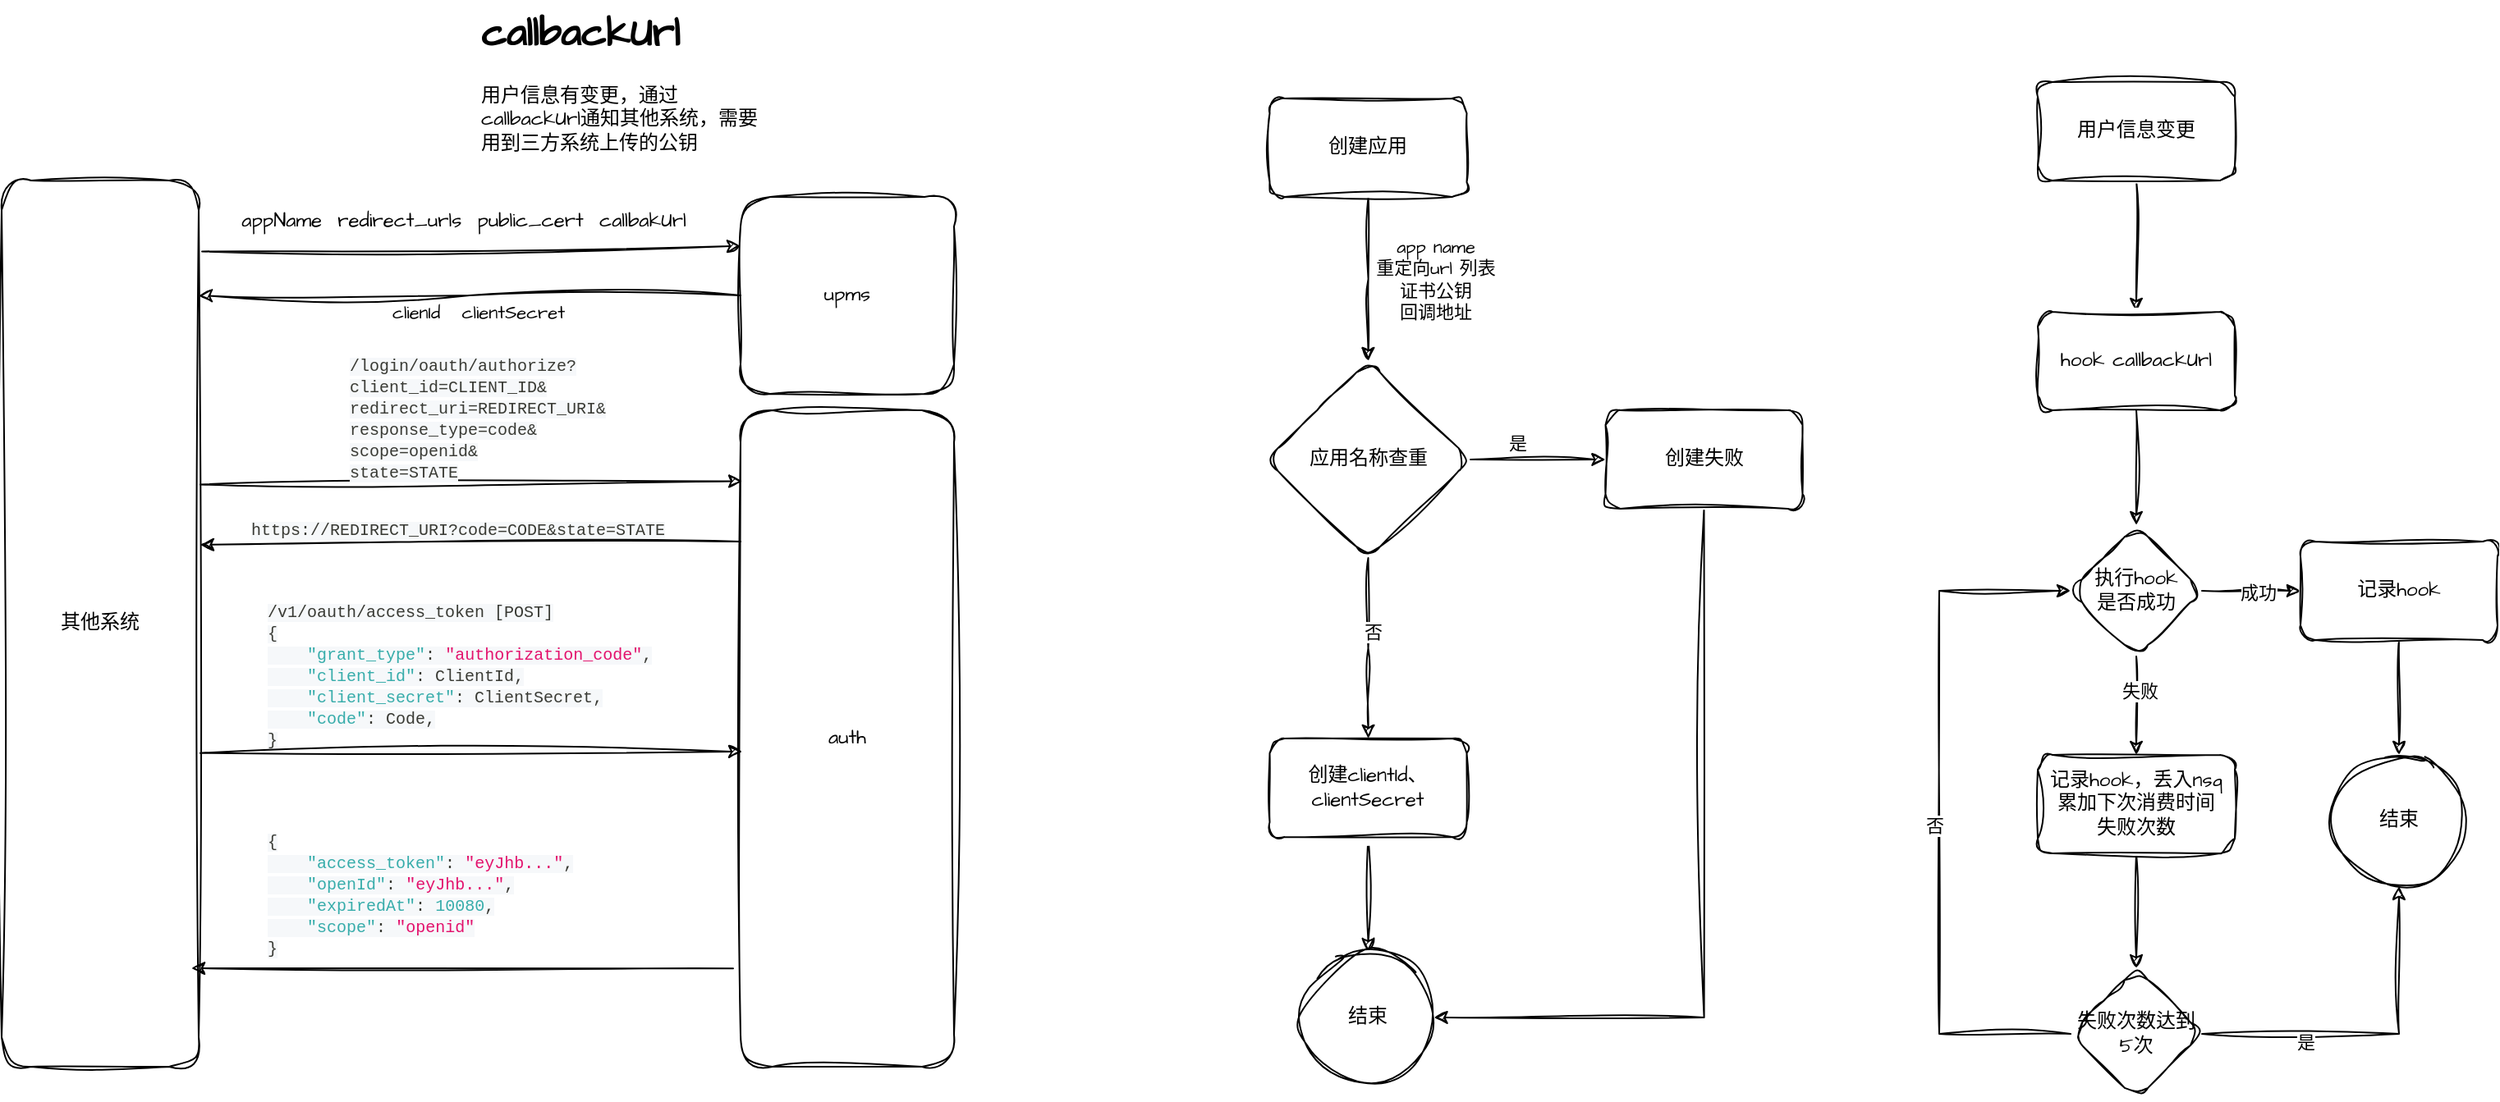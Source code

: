<mxfile version="27.0.5">
  <diagram id="C5RBs43oDa-KdzZeNtuy" name="Page-1">
    <mxGraphModel dx="2066" dy="2228" grid="1" gridSize="10" guides="1" tooltips="1" connect="1" arrows="1" fold="1" page="1" pageScale="1" pageWidth="827" pageHeight="1169" math="0" shadow="0">
      <root>
        <mxCell id="WIyWlLk6GJQsqaUBKTNV-0" />
        <mxCell id="WIyWlLk6GJQsqaUBKTNV-1" parent="WIyWlLk6GJQsqaUBKTNV-0" />
        <mxCell id="WIyWlLk6GJQsqaUBKTNV-3" value="其他系统" style="rounded=1;whiteSpace=wrap;html=1;fontSize=12;glass=0;strokeWidth=1;shadow=0;sketch=1;hachureGap=4;jiggle=2;curveFitting=1;strokeColor=default;align=center;verticalAlign=middle;fontFamily=Architects Daughter;fontSource=https%3A%2F%2Ffonts.googleapis.com%2Fcss%3Ffamily%3DArchitects%2BDaughter;fontColor=default;fillColor=default;" parent="WIyWlLk6GJQsqaUBKTNV-1" vertex="1">
          <mxGeometry x="70" y="80" width="120" height="540" as="geometry" />
        </mxCell>
        <mxCell id="s6RSNT70l_G22uAQsh2E-0" value="auth" style="rounded=1;whiteSpace=wrap;html=1;sketch=1;hachureGap=4;jiggle=2;curveFitting=1;fontFamily=Architects Daughter;fontSource=https%3A%2F%2Ffonts.googleapis.com%2Fcss%3Ffamily%3DArchitects%2BDaughter;" vertex="1" parent="WIyWlLk6GJQsqaUBKTNV-1">
          <mxGeometry x="520" y="220" width="130" height="400" as="geometry" />
        </mxCell>
        <mxCell id="s6RSNT70l_G22uAQsh2E-4" value="" style="edgeStyle=orthogonalEdgeStyle;rounded=0;sketch=1;hachureGap=4;jiggle=2;curveFitting=1;orthogonalLoop=1;jettySize=auto;html=1;fontFamily=Architects Daughter;fontSource=https%3A%2F%2Ffonts.googleapis.com%2Fcss%3Ffamily%3DArchitects%2BDaughter;" edge="1" parent="WIyWlLk6GJQsqaUBKTNV-1" source="s6RSNT70l_G22uAQsh2E-2" target="s6RSNT70l_G22uAQsh2E-3">
          <mxGeometry relative="1" as="geometry" />
        </mxCell>
        <mxCell id="s6RSNT70l_G22uAQsh2E-5" value="app name&lt;br&gt;重定向url 列表&lt;br&gt;证书公钥&lt;br&gt;回调地址" style="edgeLabel;html=1;align=center;verticalAlign=middle;resizable=0;points=[];sketch=1;hachureGap=4;jiggle=2;curveFitting=1;fontFamily=Architects Daughter;fontSource=https%3A%2F%2Ffonts.googleapis.com%2Fcss%3Ffamily%3DArchitects%2BDaughter;" vertex="1" connectable="0" parent="s6RSNT70l_G22uAQsh2E-4">
          <mxGeometry x="-0.32" y="1" relative="1" as="geometry">
            <mxPoint x="39" y="16" as="offset" />
          </mxGeometry>
        </mxCell>
        <mxCell id="s6RSNT70l_G22uAQsh2E-2" value="创建应用" style="rounded=1;whiteSpace=wrap;html=1;sketch=1;hachureGap=4;jiggle=2;curveFitting=1;fontFamily=Architects Daughter;fontSource=https%3A%2F%2Ffonts.googleapis.com%2Fcss%3Ffamily%3DArchitects%2BDaughter;" vertex="1" parent="WIyWlLk6GJQsqaUBKTNV-1">
          <mxGeometry x="842.25" y="30" width="120" height="60" as="geometry" />
        </mxCell>
        <mxCell id="s6RSNT70l_G22uAQsh2E-7" value="" style="edgeStyle=orthogonalEdgeStyle;rounded=0;sketch=1;hachureGap=4;jiggle=2;curveFitting=1;orthogonalLoop=1;jettySize=auto;html=1;fontFamily=Architects Daughter;fontSource=https%3A%2F%2Ffonts.googleapis.com%2Fcss%3Ffamily%3DArchitects%2BDaughter;" edge="1" parent="WIyWlLk6GJQsqaUBKTNV-1" source="s6RSNT70l_G22uAQsh2E-3" target="s6RSNT70l_G22uAQsh2E-6">
          <mxGeometry relative="1" as="geometry" />
        </mxCell>
        <mxCell id="s6RSNT70l_G22uAQsh2E-8" value="否" style="edgeLabel;html=1;align=center;verticalAlign=middle;resizable=0;points=[];sketch=1;hachureGap=4;jiggle=2;curveFitting=1;fontFamily=Architects Daughter;fontSource=https%3A%2F%2Ffonts.googleapis.com%2Fcss%3Ffamily%3DArchitects%2BDaughter;" vertex="1" connectable="0" parent="s6RSNT70l_G22uAQsh2E-7">
          <mxGeometry x="-0.181" y="2" relative="1" as="geometry">
            <mxPoint as="offset" />
          </mxGeometry>
        </mxCell>
        <mxCell id="s6RSNT70l_G22uAQsh2E-10" value="" style="edgeStyle=orthogonalEdgeStyle;rounded=0;sketch=1;hachureGap=4;jiggle=2;curveFitting=1;orthogonalLoop=1;jettySize=auto;html=1;fontFamily=Architects Daughter;fontSource=https%3A%2F%2Ffonts.googleapis.com%2Fcss%3Ffamily%3DArchitects%2BDaughter;" edge="1" parent="WIyWlLk6GJQsqaUBKTNV-1" source="s6RSNT70l_G22uAQsh2E-3" target="s6RSNT70l_G22uAQsh2E-9">
          <mxGeometry relative="1" as="geometry" />
        </mxCell>
        <mxCell id="s6RSNT70l_G22uAQsh2E-11" value="是" style="edgeLabel;html=1;align=center;verticalAlign=middle;resizable=0;points=[];sketch=1;hachureGap=4;jiggle=2;curveFitting=1;fontFamily=Architects Daughter;fontSource=https%3A%2F%2Ffonts.googleapis.com%2Fcss%3Ffamily%3DArchitects%2BDaughter;" vertex="1" connectable="0" parent="s6RSNT70l_G22uAQsh2E-10">
          <mxGeometry x="-0.301" y="3" relative="1" as="geometry">
            <mxPoint y="-7" as="offset" />
          </mxGeometry>
        </mxCell>
        <mxCell id="s6RSNT70l_G22uAQsh2E-3" value="应用名称查重" style="rhombus;whiteSpace=wrap;html=1;fontFamily=Architects Daughter;rounded=1;sketch=1;hachureGap=4;jiggle=2;curveFitting=1;fontSource=https%3A%2F%2Ffonts.googleapis.com%2Fcss%3Ffamily%3DArchitects%2BDaughter;" vertex="1" parent="WIyWlLk6GJQsqaUBKTNV-1">
          <mxGeometry x="840" y="190" width="124.5" height="120" as="geometry" />
        </mxCell>
        <mxCell id="s6RSNT70l_G22uAQsh2E-13" value="" style="edgeStyle=orthogonalEdgeStyle;rounded=0;sketch=1;hachureGap=4;jiggle=2;curveFitting=1;orthogonalLoop=1;jettySize=auto;html=1;fontFamily=Architects Daughter;fontSource=https%3A%2F%2Ffonts.googleapis.com%2Fcss%3Ffamily%3DArchitects%2BDaughter;" edge="1" parent="WIyWlLk6GJQsqaUBKTNV-1" source="s6RSNT70l_G22uAQsh2E-6" target="s6RSNT70l_G22uAQsh2E-12">
          <mxGeometry relative="1" as="geometry" />
        </mxCell>
        <mxCell id="s6RSNT70l_G22uAQsh2E-6" value="创建clientId、clientSecret" style="whiteSpace=wrap;html=1;fontFamily=Architects Daughter;rounded=1;sketch=1;hachureGap=4;jiggle=2;curveFitting=1;fontSource=https%3A%2F%2Ffonts.googleapis.com%2Fcss%3Ffamily%3DArchitects%2BDaughter;" vertex="1" parent="WIyWlLk6GJQsqaUBKTNV-1">
          <mxGeometry x="842.25" y="420" width="120" height="60" as="geometry" />
        </mxCell>
        <mxCell id="s6RSNT70l_G22uAQsh2E-14" style="edgeStyle=orthogonalEdgeStyle;rounded=0;sketch=1;hachureGap=4;jiggle=2;curveFitting=1;orthogonalLoop=1;jettySize=auto;html=1;exitX=0.5;exitY=1;exitDx=0;exitDy=0;entryX=1;entryY=0.5;entryDx=0;entryDy=0;fontFamily=Architects Daughter;fontSource=https%3A%2F%2Ffonts.googleapis.com%2Fcss%3Ffamily%3DArchitects%2BDaughter;" edge="1" parent="WIyWlLk6GJQsqaUBKTNV-1" source="s6RSNT70l_G22uAQsh2E-9" target="s6RSNT70l_G22uAQsh2E-12">
          <mxGeometry relative="1" as="geometry" />
        </mxCell>
        <mxCell id="s6RSNT70l_G22uAQsh2E-9" value="创建失败" style="whiteSpace=wrap;html=1;fontFamily=Architects Daughter;rounded=1;sketch=1;hachureGap=4;jiggle=2;curveFitting=1;fontSource=https%3A%2F%2Ffonts.googleapis.com%2Fcss%3Ffamily%3DArchitects%2BDaughter;" vertex="1" parent="WIyWlLk6GJQsqaUBKTNV-1">
          <mxGeometry x="1046.75" y="220" width="120" height="60" as="geometry" />
        </mxCell>
        <mxCell id="s6RSNT70l_G22uAQsh2E-12" value="结束" style="ellipse;whiteSpace=wrap;html=1;fontFamily=Architects Daughter;rounded=1;sketch=1;hachureGap=4;jiggle=2;curveFitting=1;fontSource=https%3A%2F%2Ffonts.googleapis.com%2Fcss%3Ffamily%3DArchitects%2BDaughter;" vertex="1" parent="WIyWlLk6GJQsqaUBKTNV-1">
          <mxGeometry x="862.25" y="550" width="80" height="80" as="geometry" />
        </mxCell>
        <mxCell id="s6RSNT70l_G22uAQsh2E-15" value="upms" style="rounded=1;whiteSpace=wrap;html=1;sketch=1;hachureGap=4;jiggle=2;curveFitting=1;fontFamily=Architects Daughter;fontSource=https%3A%2F%2Ffonts.googleapis.com%2Fcss%3Ffamily%3DArchitects%2BDaughter;" vertex="1" parent="WIyWlLk6GJQsqaUBKTNV-1">
          <mxGeometry x="520" y="90" width="130" height="120" as="geometry" />
        </mxCell>
        <mxCell id="s6RSNT70l_G22uAQsh2E-16" value="" style="endArrow=classic;html=1;rounded=0;sketch=1;hachureGap=4;jiggle=2;curveFitting=1;fontFamily=Architects Daughter;fontSource=https%3A%2F%2Ffonts.googleapis.com%2Fcss%3Ffamily%3DArchitects%2BDaughter;exitX=1.017;exitY=0.08;exitDx=0;exitDy=0;exitPerimeter=0;entryX=0;entryY=0.25;entryDx=0;entryDy=0;" edge="1" parent="WIyWlLk6GJQsqaUBKTNV-1" source="WIyWlLk6GJQsqaUBKTNV-3" target="s6RSNT70l_G22uAQsh2E-15">
          <mxGeometry width="50" height="50" relative="1" as="geometry">
            <mxPoint x="390" y="300" as="sourcePoint" />
            <mxPoint x="440" y="250" as="targetPoint" />
          </mxGeometry>
        </mxCell>
        <mxCell id="s6RSNT70l_G22uAQsh2E-18" value="appName&amp;nbsp; redirect_urls&amp;nbsp; public_cert&amp;nbsp; callbakUrl" style="text;html=1;align=center;verticalAlign=middle;resizable=0;points=[];autosize=1;strokeColor=none;fillColor=none;fontFamily=Architects Daughter;fontSource=https%3A%2F%2Ffonts.googleapis.com%2Fcss%3Ffamily%3DArchitects%2BDaughter;" vertex="1" parent="WIyWlLk6GJQsqaUBKTNV-1">
          <mxGeometry x="205.5" y="90" width="290" height="30" as="geometry" />
        </mxCell>
        <mxCell id="s6RSNT70l_G22uAQsh2E-19" style="edgeStyle=orthogonalEdgeStyle;rounded=0;sketch=1;hachureGap=4;jiggle=2;curveFitting=1;orthogonalLoop=1;jettySize=auto;html=1;exitX=0;exitY=0.5;exitDx=0;exitDy=0;entryX=1;entryY=0.13;entryDx=0;entryDy=0;entryPerimeter=0;fontFamily=Architects Daughter;fontSource=https%3A%2F%2Ffonts.googleapis.com%2Fcss%3Ffamily%3DArchitects%2BDaughter;" edge="1" parent="WIyWlLk6GJQsqaUBKTNV-1" source="s6RSNT70l_G22uAQsh2E-15" target="WIyWlLk6GJQsqaUBKTNV-3">
          <mxGeometry relative="1" as="geometry" />
        </mxCell>
        <mxCell id="s6RSNT70l_G22uAQsh2E-22" value="clienId&amp;nbsp; &amp;nbsp;clientSecret" style="edgeLabel;html=1;align=center;verticalAlign=middle;resizable=0;points=[];sketch=1;hachureGap=4;jiggle=2;curveFitting=1;fontFamily=Architects Daughter;fontSource=https%3A%2F%2Ffonts.googleapis.com%2Fcss%3Ffamily%3DArchitects%2BDaughter;" vertex="1" connectable="0" parent="s6RSNT70l_G22uAQsh2E-19">
          <mxGeometry x="0.418" y="4" relative="1" as="geometry">
            <mxPoint x="74" y="6" as="offset" />
          </mxGeometry>
        </mxCell>
        <mxCell id="s6RSNT70l_G22uAQsh2E-23" value="" style="endArrow=classic;html=1;rounded=0;sketch=1;hachureGap=4;jiggle=2;curveFitting=1;fontFamily=Architects Daughter;fontSource=https%3A%2F%2Ffonts.googleapis.com%2Fcss%3Ffamily%3DArchitects%2BDaughter;exitX=1.008;exitY=0.343;exitDx=0;exitDy=0;exitPerimeter=0;entryX=0.008;entryY=0.108;entryDx=0;entryDy=0;entryPerimeter=0;" edge="1" parent="WIyWlLk6GJQsqaUBKTNV-1" source="WIyWlLk6GJQsqaUBKTNV-3" target="s6RSNT70l_G22uAQsh2E-0">
          <mxGeometry width="50" height="50" relative="1" as="geometry">
            <mxPoint x="390" y="300" as="sourcePoint" />
            <mxPoint x="440" y="250" as="targetPoint" />
          </mxGeometry>
        </mxCell>
        <mxCell id="s6RSNT70l_G22uAQsh2E-26" value="&lt;span class=&quot;token-line&quot; style=&quot;box-sizing: border-box; color: rgb(57, 58, 52); font-family: &amp;quot;Fira Code VF&amp;quot;, SFMono-Regular, Menlo, Monaco, Consolas, &amp;quot;Liberation Mono&amp;quot;, &amp;quot;Courier New&amp;quot;, monospace; font-style: normal; font-variant-ligatures: normal; font-variant-caps: normal; font-weight: 400; letter-spacing: normal; orphans: 2; text-align: start; text-indent: 0px; text-transform: none; widows: 2; word-spacing: 0px; -webkit-text-stroke-width: 0px; white-space: pre; background-color: rgb(246, 248, 250); text-decoration-thickness: initial; text-decoration-style: initial; text-decoration-color: initial;&quot;&gt;&lt;span class=&quot;token plain&quot; style=&quot;box-sizing: border-box;&quot;&gt;/login/oauth/authorize?&lt;/span&gt;&lt;/span&gt;&lt;div&gt;&lt;span class=&quot;token-line&quot; style=&quot;box-sizing: border-box; color: rgb(57, 58, 52); font-family: &amp;quot;Fira Code VF&amp;quot;, SFMono-Regular, Menlo, Monaco, Consolas, &amp;quot;Liberation Mono&amp;quot;, &amp;quot;Courier New&amp;quot;, monospace; font-style: normal; font-variant-ligatures: normal; font-variant-caps: normal; font-weight: 400; letter-spacing: normal; orphans: 2; text-align: start; text-indent: 0px; text-transform: none; widows: 2; word-spacing: 0px; -webkit-text-stroke-width: 0px; white-space: pre; background-color: rgb(246, 248, 250); text-decoration-thickness: initial; text-decoration-style: initial; text-decoration-color: initial;&quot;&gt;&lt;span class=&quot;token plain&quot; style=&quot;box-sizing: border-box;&quot;&gt;client_id=CLIENT_ID&amp;amp;&lt;/span&gt;&lt;/span&gt;&lt;div&gt;&lt;span class=&quot;token-line&quot; style=&quot;box-sizing: border-box; color: rgb(57, 58, 52); font-family: &amp;quot;Fira Code VF&amp;quot;, SFMono-Regular, Menlo, Monaco, Consolas, &amp;quot;Liberation Mono&amp;quot;, &amp;quot;Courier New&amp;quot;, monospace; font-style: normal; font-variant-ligatures: normal; font-variant-caps: normal; font-weight: 400; letter-spacing: normal; orphans: 2; text-align: start; text-indent: 0px; text-transform: none; widows: 2; word-spacing: 0px; -webkit-text-stroke-width: 0px; white-space: pre; background-color: rgb(246, 248, 250); text-decoration-thickness: initial; text-decoration-style: initial; text-decoration-color: initial;&quot;&gt;&lt;span class=&quot;token plain&quot; style=&quot;box-sizing: border-box;&quot;&gt;redirect_uri=REDIRECT_URI&amp;amp;&lt;/span&gt;&lt;/span&gt;&lt;/div&gt;&lt;div&gt;&lt;span class=&quot;token-line&quot; style=&quot;box-sizing: border-box; color: rgb(57, 58, 52); font-family: &amp;quot;Fira Code VF&amp;quot;, SFMono-Regular, Menlo, Monaco, Consolas, &amp;quot;Liberation Mono&amp;quot;, &amp;quot;Courier New&amp;quot;, monospace; font-style: normal; font-variant-ligatures: normal; font-variant-caps: normal; font-weight: 400; letter-spacing: normal; orphans: 2; text-align: start; text-indent: 0px; text-transform: none; widows: 2; word-spacing: 0px; -webkit-text-stroke-width: 0px; white-space: pre; background-color: rgb(246, 248, 250); text-decoration-thickness: initial; text-decoration-style: initial; text-decoration-color: initial;&quot;&gt;&lt;span class=&quot;token plain&quot; style=&quot;box-sizing: border-box;&quot;&gt;response_type=code&amp;amp;&lt;/span&gt;&lt;/span&gt;&lt;/div&gt;&lt;div&gt;&lt;span class=&quot;token-line&quot; style=&quot;box-sizing: border-box; color: rgb(57, 58, 52); font-family: &amp;quot;Fira Code VF&amp;quot;, SFMono-Regular, Menlo, Monaco, Consolas, &amp;quot;Liberation Mono&amp;quot;, &amp;quot;Courier New&amp;quot;, monospace; font-style: normal; font-variant-ligatures: normal; font-variant-caps: normal; font-weight: 400; letter-spacing: normal; orphans: 2; text-align: start; text-indent: 0px; text-transform: none; widows: 2; word-spacing: 0px; -webkit-text-stroke-width: 0px; white-space: pre; background-color: rgb(246, 248, 250); text-decoration-thickness: initial; text-decoration-style: initial; text-decoration-color: initial;&quot;&gt;&lt;span class=&quot;token plain&quot; style=&quot;box-sizing: border-box;&quot;&gt;scope=openid&amp;amp;&lt;/span&gt;&lt;/span&gt;&lt;/div&gt;&lt;div&gt;&lt;span class=&quot;token-line&quot; style=&quot;box-sizing: border-box; color: rgb(57, 58, 52); font-family: &amp;quot;Fira Code VF&amp;quot;, SFMono-Regular, Menlo, Monaco, Consolas, &amp;quot;Liberation Mono&amp;quot;, &amp;quot;Courier New&amp;quot;, monospace; font-style: normal; font-variant-ligatures: normal; font-variant-caps: normal; font-weight: 400; letter-spacing: normal; orphans: 2; text-align: start; text-indent: 0px; text-transform: none; widows: 2; word-spacing: 0px; -webkit-text-stroke-width: 0px; white-space: pre; background-color: rgb(246, 248, 250); text-decoration-thickness: initial; text-decoration-style: initial; text-decoration-color: initial;&quot;&gt;&lt;span class=&quot;token plain&quot; style=&quot;box-sizing: border-box;&quot;&gt;state=STATE&lt;/span&gt;&lt;/span&gt;&lt;/div&gt;&lt;/div&gt;" style="text;whiteSpace=wrap;html=1;fontFamily=Architects Daughter;fontSource=https%3A%2F%2Ffonts.googleapis.com%2Fcss%3Ffamily%3DArchitects%2BDaughter;fontSize=10;" vertex="1" parent="WIyWlLk6GJQsqaUBKTNV-1">
          <mxGeometry x="280" y="180" width="170" height="90" as="geometry" />
        </mxCell>
        <mxCell id="s6RSNT70l_G22uAQsh2E-27" value="&lt;span style=&quot;color: rgb(57, 58, 52); font-family: &amp;quot;Fira Code VF&amp;quot;, SFMono-Regular, Menlo, Monaco, Consolas, &amp;quot;Liberation Mono&amp;quot;, &amp;quot;Courier New&amp;quot;, monospace; font-style: normal; font-variant-ligatures: normal; font-variant-caps: normal; font-weight: 400; letter-spacing: normal; orphans: 2; text-align: start; text-indent: 0px; text-transform: none; widows: 2; word-spacing: 0px; -webkit-text-stroke-width: 0px; white-space: pre; background-color: rgb(246, 248, 250); text-decoration-thickness: initial; text-decoration-style: initial; text-decoration-color: initial; float: none; display: inline !important;&quot;&gt;https://REDIRECT_URI?code=CODE&amp;amp;state=STATE&lt;/span&gt;" style="text;whiteSpace=wrap;html=1;fontFamily=Architects Daughter;fontSource=https%3A%2F%2Ffonts.googleapis.com%2Fcss%3Ffamily%3DArchitects%2BDaughter;fontSize=10;" vertex="1" parent="WIyWlLk6GJQsqaUBKTNV-1">
          <mxGeometry x="220" y="280" width="261" height="20" as="geometry" />
        </mxCell>
        <mxCell id="s6RSNT70l_G22uAQsh2E-28" value="" style="endArrow=classic;html=1;rounded=0;sketch=1;hachureGap=4;jiggle=2;curveFitting=1;fontFamily=Architects Daughter;fontSource=https%3A%2F%2Ffonts.googleapis.com%2Fcss%3Ffamily%3DArchitects%2BDaughter;exitX=0;exitY=0.25;exitDx=0;exitDy=0;entryX=1.008;entryY=0.448;entryDx=0;entryDy=0;entryPerimeter=0;" edge="1" parent="WIyWlLk6GJQsqaUBKTNV-1">
          <mxGeometry width="50" height="50" relative="1" as="geometry">
            <mxPoint x="520" y="300" as="sourcePoint" />
            <mxPoint x="190.96" y="301.92" as="targetPoint" />
          </mxGeometry>
        </mxCell>
        <mxCell id="s6RSNT70l_G22uAQsh2E-29" value="&lt;div&gt;&lt;span class=&quot;token-line&quot; style=&quot;box-sizing: border-box; color: rgb(57, 58, 52); font-family: &amp;quot;Fira Code VF&amp;quot;, SFMono-Regular, Menlo, Monaco, Consolas, &amp;quot;Liberation Mono&amp;quot;, &amp;quot;Courier New&amp;quot;, monospace; font-style: normal; font-variant-ligatures: normal; font-variant-caps: normal; font-weight: 400; letter-spacing: normal; orphans: 2; text-align: start; text-indent: 0px; text-transform: none; widows: 2; word-spacing: 0px; -webkit-text-stroke-width: 0px; white-space: pre; background-color: rgb(246, 248, 250); text-decoration-thickness: initial; text-decoration-style: initial; text-decoration-color: initial;&quot;&gt;&lt;span class=&quot;token punctuation&quot; style=&quot;box-sizing: border-box; color: rgb(57, 58, 52);&quot;&gt;&lt;font&gt;/v1/oauth/access_token [POST]&lt;br&gt;&lt;/font&gt;&lt;/span&gt;&lt;/span&gt;&lt;/div&gt;&lt;span class=&quot;token-line&quot; style=&quot;box-sizing: border-box; color: rgb(57, 58, 52); font-family: &amp;quot;Fira Code VF&amp;quot;, SFMono-Regular, Menlo, Monaco, Consolas, &amp;quot;Liberation Mono&amp;quot;, &amp;quot;Courier New&amp;quot;, monospace; font-style: normal; font-variant-ligatures: normal; font-variant-caps: normal; font-weight: 400; letter-spacing: normal; orphans: 2; text-align: start; text-indent: 0px; text-transform: none; widows: 2; word-spacing: 0px; -webkit-text-stroke-width: 0px; white-space: pre; background-color: rgb(246, 248, 250); text-decoration-thickness: initial; text-decoration-style: initial; text-decoration-color: initial;&quot;&gt;&lt;span class=&quot;token punctuation&quot; style=&quot;box-sizing: border-box; color: rgb(57, 58, 52);&quot;&gt;{&lt;/span&gt;&lt;span class=&quot;token plain&quot; style=&quot;box-sizing: border-box;&quot;&gt;&lt;/span&gt;&lt;br style=&quot;box-sizing: border-box;&quot;&gt;&lt;/span&gt;&lt;span class=&quot;token-line&quot; style=&quot;box-sizing: border-box; color: rgb(57, 58, 52); font-family: &amp;quot;Fira Code VF&amp;quot;, SFMono-Regular, Menlo, Monaco, Consolas, &amp;quot;Liberation Mono&amp;quot;, &amp;quot;Courier New&amp;quot;, monospace; font-style: normal; font-variant-ligatures: normal; font-variant-caps: normal; font-weight: 400; letter-spacing: normal; orphans: 2; text-align: start; text-indent: 0px; text-transform: none; widows: 2; word-spacing: 0px; -webkit-text-stroke-width: 0px; white-space: pre; background-color: rgb(246, 248, 250); text-decoration-thickness: initial; text-decoration-style: initial; text-decoration-color: initial;&quot;&gt;&lt;span class=&quot;token plain&quot; style=&quot;box-sizing: border-box;&quot;&gt;    &lt;/span&gt;&lt;span class=&quot;token property&quot; style=&quot;box-sizing: border-box; color: rgb(54, 172, 170);&quot;&gt;&quot;grant_type&quot;&lt;/span&gt;&lt;span class=&quot;token operator&quot; style=&quot;box-sizing: border-box; color: rgb(57, 58, 52);&quot;&gt;:&lt;/span&gt;&lt;span class=&quot;token plain&quot; style=&quot;box-sizing: border-box;&quot;&gt; &lt;/span&gt;&lt;span class=&quot;token string&quot; style=&quot;box-sizing: border-box; color: rgb(227, 17, 108);&quot;&gt;&quot;authorization_code&quot;&lt;/span&gt;&lt;span class=&quot;token punctuation&quot; style=&quot;box-sizing: border-box; color: rgb(57, 58, 52);&quot;&gt;,&lt;/span&gt;&lt;span class=&quot;token plain&quot; style=&quot;box-sizing: border-box;&quot;&gt;&lt;/span&gt;&lt;br style=&quot;box-sizing: border-box;&quot;&gt;&lt;/span&gt;&lt;span class=&quot;token-line&quot; style=&quot;box-sizing: border-box; color: rgb(57, 58, 52); font-family: &amp;quot;Fira Code VF&amp;quot;, SFMono-Regular, Menlo, Monaco, Consolas, &amp;quot;Liberation Mono&amp;quot;, &amp;quot;Courier New&amp;quot;, monospace; font-style: normal; font-variant-ligatures: normal; font-variant-caps: normal; font-weight: 400; letter-spacing: normal; orphans: 2; text-align: start; text-indent: 0px; text-transform: none; widows: 2; word-spacing: 0px; -webkit-text-stroke-width: 0px; white-space: pre; background-color: rgb(246, 248, 250); text-decoration-thickness: initial; text-decoration-style: initial; text-decoration-color: initial;&quot;&gt;&lt;span class=&quot;token plain&quot; style=&quot;box-sizing: border-box;&quot;&gt;    &lt;/span&gt;&lt;span class=&quot;token property&quot; style=&quot;box-sizing: border-box; color: rgb(54, 172, 170);&quot;&gt;&quot;client_id&quot;&lt;/span&gt;&lt;span class=&quot;token operator&quot; style=&quot;box-sizing: border-box; color: rgb(57, 58, 52);&quot;&gt;:&lt;/span&gt;&lt;span class=&quot;token plain&quot; style=&quot;box-sizing: border-box;&quot;&gt; ClientId&lt;/span&gt;&lt;span class=&quot;token punctuation&quot; style=&quot;box-sizing: border-box; color: rgb(57, 58, 52);&quot;&gt;,&lt;/span&gt;&lt;span class=&quot;token plain&quot; style=&quot;box-sizing: border-box;&quot;&gt;&lt;/span&gt;&lt;br style=&quot;box-sizing: border-box;&quot;&gt;&lt;/span&gt;&lt;span class=&quot;token-line&quot; style=&quot;box-sizing: border-box; color: rgb(57, 58, 52); font-family: &amp;quot;Fira Code VF&amp;quot;, SFMono-Regular, Menlo, Monaco, Consolas, &amp;quot;Liberation Mono&amp;quot;, &amp;quot;Courier New&amp;quot;, monospace; font-style: normal; font-variant-ligatures: normal; font-variant-caps: normal; font-weight: 400; letter-spacing: normal; orphans: 2; text-align: start; text-indent: 0px; text-transform: none; widows: 2; word-spacing: 0px; -webkit-text-stroke-width: 0px; white-space: pre; background-color: rgb(246, 248, 250); text-decoration-thickness: initial; text-decoration-style: initial; text-decoration-color: initial;&quot;&gt;&lt;span class=&quot;token plain&quot; style=&quot;box-sizing: border-box;&quot;&gt;    &lt;/span&gt;&lt;span class=&quot;token property&quot; style=&quot;box-sizing: border-box; color: rgb(54, 172, 170);&quot;&gt;&quot;client_secret&quot;&lt;/span&gt;&lt;span class=&quot;token operator&quot; style=&quot;box-sizing: border-box; color: rgb(57, 58, 52);&quot;&gt;:&lt;/span&gt;&lt;span class=&quot;token plain&quot; style=&quot;box-sizing: border-box;&quot;&gt; ClientSecret&lt;/span&gt;&lt;span class=&quot;token punctuation&quot; style=&quot;box-sizing: border-box; color: rgb(57, 58, 52);&quot;&gt;,&lt;/span&gt;&lt;span class=&quot;token plain&quot; style=&quot;box-sizing: border-box;&quot;&gt;&lt;/span&gt;&lt;br style=&quot;box-sizing: border-box;&quot;&gt;&lt;/span&gt;&lt;span class=&quot;token-line&quot; style=&quot;box-sizing: border-box; color: rgb(57, 58, 52); font-family: &amp;quot;Fira Code VF&amp;quot;, SFMono-Regular, Menlo, Monaco, Consolas, &amp;quot;Liberation Mono&amp;quot;, &amp;quot;Courier New&amp;quot;, monospace; font-style: normal; font-variant-ligatures: normal; font-variant-caps: normal; font-weight: 400; letter-spacing: normal; orphans: 2; text-align: start; text-indent: 0px; text-transform: none; widows: 2; word-spacing: 0px; -webkit-text-stroke-width: 0px; white-space: pre; background-color: rgb(246, 248, 250); text-decoration-thickness: initial; text-decoration-style: initial; text-decoration-color: initial;&quot;&gt;&lt;span class=&quot;token plain&quot; style=&quot;box-sizing: border-box;&quot;&gt;    &lt;/span&gt;&lt;span class=&quot;token property&quot; style=&quot;box-sizing: border-box; color: rgb(54, 172, 170);&quot;&gt;&quot;code&quot;&lt;/span&gt;&lt;span class=&quot;token operator&quot; style=&quot;box-sizing: border-box; color: rgb(57, 58, 52);&quot;&gt;:&lt;/span&gt;&lt;span class=&quot;token plain&quot; style=&quot;box-sizing: border-box;&quot;&gt; Code&lt;/span&gt;&lt;span class=&quot;token punctuation&quot; style=&quot;box-sizing: border-box; color: rgb(57, 58, 52);&quot;&gt;,&lt;/span&gt;&lt;span class=&quot;token plain&quot; style=&quot;box-sizing: border-box;&quot;&gt;&lt;/span&gt;&lt;br style=&quot;box-sizing: border-box;&quot;&gt;&lt;/span&gt;&lt;span class=&quot;token-line&quot; style=&quot;box-sizing: border-box; color: rgb(57, 58, 52); font-family: &amp;quot;Fira Code VF&amp;quot;, SFMono-Regular, Menlo, Monaco, Consolas, &amp;quot;Liberation Mono&amp;quot;, &amp;quot;Courier New&amp;quot;, monospace; font-style: normal; font-variant-ligatures: normal; font-variant-caps: normal; font-weight: 400; letter-spacing: normal; orphans: 2; text-align: start; text-indent: 0px; text-transform: none; widows: 2; word-spacing: 0px; -webkit-text-stroke-width: 0px; white-space: pre; background-color: rgb(246, 248, 250); text-decoration-thickness: initial; text-decoration-style: initial; text-decoration-color: initial;&quot;&gt;&lt;span class=&quot;token plain&quot; style=&quot;box-sizing: border-box;&quot;&gt;&lt;/span&gt;&lt;span class=&quot;token punctuation&quot; style=&quot;box-sizing: border-box; color: rgb(57, 58, 52);&quot;&gt;}&lt;/span&gt;&lt;/span&gt;" style="text;whiteSpace=wrap;html=1;fontFamily=Architects Daughter;fontSource=https%3A%2F%2Ffonts.googleapis.com%2Fcss%3Ffamily%3DArchitects%2BDaughter;fontSize=10;" vertex="1" parent="WIyWlLk6GJQsqaUBKTNV-1">
          <mxGeometry x="230" y="330" width="240" height="100" as="geometry" />
        </mxCell>
        <mxCell id="s6RSNT70l_G22uAQsh2E-30" value="" style="endArrow=classic;html=1;rounded=0;sketch=1;hachureGap=4;jiggle=2;curveFitting=1;fontFamily=Architects Daughter;fontSource=https%3A%2F%2Ffonts.googleapis.com%2Fcss%3Ffamily%3DArchitects%2BDaughter;exitX=1.008;exitY=0.646;exitDx=0;exitDy=0;exitPerimeter=0;entryX=0.008;entryY=0.52;entryDx=0;entryDy=0;entryPerimeter=0;" edge="1" parent="WIyWlLk6GJQsqaUBKTNV-1" source="WIyWlLk6GJQsqaUBKTNV-3" target="s6RSNT70l_G22uAQsh2E-0">
          <mxGeometry width="50" height="50" relative="1" as="geometry">
            <mxPoint x="390" y="300" as="sourcePoint" />
            <mxPoint x="440" y="250" as="targetPoint" />
          </mxGeometry>
        </mxCell>
        <mxCell id="s6RSNT70l_G22uAQsh2E-31" value="" style="endArrow=classic;html=1;rounded=0;sketch=1;hachureGap=4;jiggle=2;curveFitting=1;fontFamily=Architects Daughter;fontSource=https%3A%2F%2Ffonts.googleapis.com%2Fcss%3Ffamily%3DArchitects%2BDaughter;entryX=1;entryY=0.722;entryDx=0;entryDy=0;entryPerimeter=0;" edge="1" parent="WIyWlLk6GJQsqaUBKTNV-1">
          <mxGeometry width="50" height="50" relative="1" as="geometry">
            <mxPoint x="515.5" y="560.12" as="sourcePoint" />
            <mxPoint x="185.5" y="560.0" as="targetPoint" />
          </mxGeometry>
        </mxCell>
        <mxCell id="s6RSNT70l_G22uAQsh2E-32" value="&lt;span class=&quot;token-line&quot; style=&quot;box-sizing: border-box; color: rgb(57, 58, 52); font-family: &amp;quot;Fira Code VF&amp;quot;, SFMono-Regular, Menlo, Monaco, Consolas, &amp;quot;Liberation Mono&amp;quot;, &amp;quot;Courier New&amp;quot;, monospace; white-space-collapse: preserve; background-color: rgb(246, 248, 250);&quot;&gt;&lt;span class=&quot;token punctuation&quot; style=&quot;box-sizing: border-box;&quot;&gt;{&lt;/span&gt;&lt;span class=&quot;token plain&quot; style=&quot;box-sizing: border-box;&quot;&gt;&lt;/span&gt;&lt;br style=&quot;box-sizing: border-box;&quot;&gt;&lt;/span&gt;&lt;span class=&quot;token-line&quot; style=&quot;box-sizing: border-box; color: rgb(57, 58, 52); font-family: &amp;quot;Fira Code VF&amp;quot;, SFMono-Regular, Menlo, Monaco, Consolas, &amp;quot;Liberation Mono&amp;quot;, &amp;quot;Courier New&amp;quot;, monospace; white-space-collapse: preserve; background-color: rgb(246, 248, 250);&quot;&gt;&lt;span class=&quot;token plain&quot; style=&quot;box-sizing: border-box;&quot;&gt;    &lt;/span&gt;&lt;span class=&quot;token property&quot; style=&quot;box-sizing: border-box; color: rgb(54, 172, 170);&quot;&gt;&quot;access_token&quot;&lt;/span&gt;&lt;span class=&quot;token operator&quot; style=&quot;box-sizing: border-box;&quot;&gt;:&lt;/span&gt;&lt;span class=&quot;token plain&quot; style=&quot;box-sizing: border-box;&quot;&gt; &lt;/span&gt;&lt;span class=&quot;token string&quot; style=&quot;box-sizing: border-box; color: rgb(227, 17, 108);&quot;&gt;&quot;eyJhb...&quot;&lt;/span&gt;&lt;span class=&quot;token punctuation&quot; style=&quot;box-sizing: border-box;&quot;&gt;,&lt;/span&gt;&lt;span class=&quot;token plain&quot; style=&quot;box-sizing: border-box;&quot;&gt;&lt;/span&gt;&lt;br style=&quot;box-sizing: border-box;&quot;&gt;&lt;/span&gt;&lt;span class=&quot;token-line&quot; style=&quot;box-sizing: border-box; color: rgb(57, 58, 52); font-family: &amp;quot;Fira Code VF&amp;quot;, SFMono-Regular, Menlo, Monaco, Consolas, &amp;quot;Liberation Mono&amp;quot;, &amp;quot;Courier New&amp;quot;, monospace; white-space-collapse: preserve; background-color: rgb(246, 248, 250);&quot;&gt;&lt;span class=&quot;token plain&quot; style=&quot;box-sizing: border-box;&quot;&gt;    &lt;/span&gt;&lt;span class=&quot;token property&quot; style=&quot;box-sizing: border-box; color: rgb(54, 172, 170);&quot;&gt;&quot;openId&quot;&lt;/span&gt;&lt;span class=&quot;token operator&quot; style=&quot;box-sizing: border-box;&quot;&gt;:&lt;/span&gt;&lt;span class=&quot;token plain&quot; style=&quot;box-sizing: border-box;&quot;&gt; &lt;/span&gt;&lt;span class=&quot;token string&quot; style=&quot;box-sizing: border-box; color: rgb(227, 17, 108);&quot;&gt;&quot;eyJhb...&quot;&lt;/span&gt;&lt;span class=&quot;token punctuation&quot; style=&quot;box-sizing: border-box;&quot;&gt;,&lt;/span&gt;&lt;/span&gt;&lt;span class=&quot;token-line&quot; style=&quot;box-sizing: border-box; color: rgb(57, 58, 52); font-family: &amp;quot;Fira Code VF&amp;quot;, SFMono-Regular, Menlo, Monaco, Consolas, &amp;quot;Liberation Mono&amp;quot;, &amp;quot;Courier New&amp;quot;, monospace; white-space-collapse: preserve; background-color: rgb(246, 248, 250);&quot;&gt;&lt;br style=&quot;box-sizing: border-box;&quot;&gt;&lt;/span&gt;&lt;span class=&quot;token-line&quot; style=&quot;box-sizing: border-box; color: rgb(57, 58, 52); font-family: &amp;quot;Fira Code VF&amp;quot;, SFMono-Regular, Menlo, Monaco, Consolas, &amp;quot;Liberation Mono&amp;quot;, &amp;quot;Courier New&amp;quot;, monospace; white-space-collapse: preserve; background-color: rgb(246, 248, 250);&quot;&gt;&lt;span class=&quot;token plain&quot; style=&quot;box-sizing: border-box;&quot;&gt;    &lt;/span&gt;&lt;span class=&quot;token property&quot; style=&quot;box-sizing: border-box; color: rgb(54, 172, 170);&quot;&gt;&quot;expiredAt&quot;&lt;/span&gt;&lt;span class=&quot;token operator&quot; style=&quot;box-sizing: border-box;&quot;&gt;:&lt;/span&gt;&lt;span class=&quot;token plain&quot; style=&quot;box-sizing: border-box;&quot;&gt; &lt;/span&gt;&lt;span class=&quot;token number&quot; style=&quot;box-sizing: border-box; color: rgb(54, 172, 170);&quot;&gt;10080&lt;/span&gt;&lt;span class=&quot;token punctuation&quot; style=&quot;box-sizing: border-box;&quot;&gt;,&lt;/span&gt;&lt;span class=&quot;token plain&quot; style=&quot;box-sizing: border-box;&quot;&gt;&lt;/span&gt;&lt;br style=&quot;box-sizing: border-box;&quot;&gt;&lt;/span&gt;&lt;span class=&quot;token-line&quot; style=&quot;box-sizing: border-box; color: rgb(57, 58, 52); font-family: &amp;quot;Fira Code VF&amp;quot;, SFMono-Regular, Menlo, Monaco, Consolas, &amp;quot;Liberation Mono&amp;quot;, &amp;quot;Courier New&amp;quot;, monospace; white-space-collapse: preserve; background-color: rgb(246, 248, 250);&quot;&gt;&lt;span class=&quot;token plain&quot; style=&quot;box-sizing: border-box;&quot;&gt;    &lt;/span&gt;&lt;span class=&quot;token property&quot; style=&quot;box-sizing: border-box; color: rgb(54, 172, 170);&quot;&gt;&quot;scope&quot;&lt;/span&gt;&lt;span class=&quot;token operator&quot; style=&quot;box-sizing: border-box;&quot;&gt;:&lt;/span&gt;&lt;span class=&quot;token plain&quot; style=&quot;box-sizing: border-box;&quot;&gt; &lt;/span&gt;&lt;span class=&quot;token string&quot; style=&quot;box-sizing: border-box; color: rgb(227, 17, 108);&quot;&gt;&quot;openid&quot;&lt;/span&gt;&lt;span class=&quot;token plain&quot; style=&quot;box-sizing: border-box;&quot;&gt;&lt;/span&gt;&lt;br style=&quot;box-sizing: border-box;&quot;&gt;&lt;/span&gt;&lt;span class=&quot;token-line&quot; style=&quot;box-sizing: border-box; color: rgb(57, 58, 52); font-family: &amp;quot;Fira Code VF&amp;quot;, SFMono-Regular, Menlo, Monaco, Consolas, &amp;quot;Liberation Mono&amp;quot;, &amp;quot;Courier New&amp;quot;, monospace; white-space-collapse: preserve; background-color: rgb(246, 248, 250);&quot;&gt;&lt;span class=&quot;token plain&quot; style=&quot;box-sizing: border-box;&quot;&gt;&lt;/span&gt;&lt;span class=&quot;token punctuation&quot; style=&quot;box-sizing: border-box;&quot;&gt;}&lt;/span&gt;&lt;/span&gt;" style="text;html=1;align=left;verticalAlign=middle;resizable=0;points=[];autosize=1;strokeColor=none;fillColor=none;fontFamily=Architects Daughter;fontSource=https%3A%2F%2Ffonts.googleapis.com%2Fcss%3Ffamily%3DArchitects%2BDaughter;fontSize=10;" vertex="1" parent="WIyWlLk6GJQsqaUBKTNV-1">
          <mxGeometry x="230" y="470" width="210" height="90" as="geometry" />
        </mxCell>
        <mxCell id="s6RSNT70l_G22uAQsh2E-34" value="&lt;h1 style=&quot;margin-top: 0px;&quot;&gt;callbackUrl&lt;/h1&gt;&lt;p&gt;用户信息有变更，通过callbackUrl通知其他系统，需要用到三方系统上传的公钥&lt;/p&gt;" style="text;html=1;whiteSpace=wrap;overflow=hidden;rounded=0;fontFamily=Architects Daughter;fontSource=https%3A%2F%2Ffonts.googleapis.com%2Fcss%3Ffamily%3DArchitects%2BDaughter;" vertex="1" parent="WIyWlLk6GJQsqaUBKTNV-1">
          <mxGeometry x="360" y="-30" width="180" height="120" as="geometry" />
        </mxCell>
        <mxCell id="s6RSNT70l_G22uAQsh2E-37" value="" style="edgeStyle=orthogonalEdgeStyle;rounded=0;sketch=1;hachureGap=4;jiggle=2;curveFitting=1;orthogonalLoop=1;jettySize=auto;html=1;fontFamily=Architects Daughter;fontSource=https%3A%2F%2Ffonts.googleapis.com%2Fcss%3Ffamily%3DArchitects%2BDaughter;" edge="1" parent="WIyWlLk6GJQsqaUBKTNV-1" source="s6RSNT70l_G22uAQsh2E-35" target="s6RSNT70l_G22uAQsh2E-36">
          <mxGeometry relative="1" as="geometry" />
        </mxCell>
        <mxCell id="s6RSNT70l_G22uAQsh2E-35" value="用户信息变更" style="rounded=1;whiteSpace=wrap;html=1;sketch=1;hachureGap=4;jiggle=2;curveFitting=1;fontFamily=Architects Daughter;fontSource=https%3A%2F%2Ffonts.googleapis.com%2Fcss%3Ffamily%3DArchitects%2BDaughter;" vertex="1" parent="WIyWlLk6GJQsqaUBKTNV-1">
          <mxGeometry x="1310" y="20" width="120" height="60" as="geometry" />
        </mxCell>
        <mxCell id="s6RSNT70l_G22uAQsh2E-41" value="" style="edgeStyle=orthogonalEdgeStyle;rounded=0;sketch=1;hachureGap=4;jiggle=2;curveFitting=1;orthogonalLoop=1;jettySize=auto;html=1;fontFamily=Architects Daughter;fontSource=https%3A%2F%2Ffonts.googleapis.com%2Fcss%3Ffamily%3DArchitects%2BDaughter;" edge="1" parent="WIyWlLk6GJQsqaUBKTNV-1" source="s6RSNT70l_G22uAQsh2E-36" target="s6RSNT70l_G22uAQsh2E-40">
          <mxGeometry relative="1" as="geometry" />
        </mxCell>
        <mxCell id="s6RSNT70l_G22uAQsh2E-36" value="hook callbackUrl" style="rounded=1;whiteSpace=wrap;html=1;sketch=1;hachureGap=4;jiggle=2;curveFitting=1;fontFamily=Architects Daughter;fontSource=https%3A%2F%2Ffonts.googleapis.com%2Fcss%3Ffamily%3DArchitects%2BDaughter;" vertex="1" parent="WIyWlLk6GJQsqaUBKTNV-1">
          <mxGeometry x="1310" y="160" width="120" height="60" as="geometry" />
        </mxCell>
        <mxCell id="s6RSNT70l_G22uAQsh2E-43" value="" style="edgeStyle=orthogonalEdgeStyle;rounded=0;sketch=1;hachureGap=4;jiggle=2;curveFitting=1;orthogonalLoop=1;jettySize=auto;html=1;fontFamily=Architects Daughter;fontSource=https%3A%2F%2Ffonts.googleapis.com%2Fcss%3Ffamily%3DArchitects%2BDaughter;" edge="1" parent="WIyWlLk6GJQsqaUBKTNV-1" source="s6RSNT70l_G22uAQsh2E-40" target="s6RSNT70l_G22uAQsh2E-42">
          <mxGeometry relative="1" as="geometry" />
        </mxCell>
        <mxCell id="s6RSNT70l_G22uAQsh2E-50" value="成功" style="edgeLabel;html=1;align=center;verticalAlign=middle;resizable=0;points=[];sketch=1;hachureGap=4;jiggle=2;curveFitting=1;fontFamily=Architects Daughter;fontSource=https%3A%2F%2Ffonts.googleapis.com%2Fcss%3Ffamily%3DArchitects%2BDaughter;" vertex="1" connectable="0" parent="s6RSNT70l_G22uAQsh2E-43">
          <mxGeometry x="0.133" y="-1" relative="1" as="geometry">
            <mxPoint as="offset" />
          </mxGeometry>
        </mxCell>
        <mxCell id="s6RSNT70l_G22uAQsh2E-47" value="" style="edgeStyle=orthogonalEdgeStyle;rounded=0;sketch=1;hachureGap=4;jiggle=2;curveFitting=1;orthogonalLoop=1;jettySize=auto;html=1;fontFamily=Architects Daughter;fontSource=https%3A%2F%2Ffonts.googleapis.com%2Fcss%3Ffamily%3DArchitects%2BDaughter;" edge="1" parent="WIyWlLk6GJQsqaUBKTNV-1" source="s6RSNT70l_G22uAQsh2E-40" target="s6RSNT70l_G22uAQsh2E-46">
          <mxGeometry relative="1" as="geometry" />
        </mxCell>
        <mxCell id="s6RSNT70l_G22uAQsh2E-49" value="失败" style="edgeLabel;html=1;align=center;verticalAlign=middle;resizable=0;points=[];sketch=1;hachureGap=4;jiggle=2;curveFitting=1;fontFamily=Architects Daughter;fontSource=https%3A%2F%2Ffonts.googleapis.com%2Fcss%3Ffamily%3DArchitects%2BDaughter;" vertex="1" connectable="0" parent="s6RSNT70l_G22uAQsh2E-47">
          <mxGeometry x="-0.3" y="2" relative="1" as="geometry">
            <mxPoint as="offset" />
          </mxGeometry>
        </mxCell>
        <mxCell id="s6RSNT70l_G22uAQsh2E-40" value="执行hook&lt;br&gt;是否成功" style="rhombus;whiteSpace=wrap;html=1;fontFamily=Architects Daughter;rounded=1;sketch=1;hachureGap=4;jiggle=2;curveFitting=1;fontSource=https%3A%2F%2Ffonts.googleapis.com%2Fcss%3Ffamily%3DArchitects%2BDaughter;" vertex="1" parent="WIyWlLk6GJQsqaUBKTNV-1">
          <mxGeometry x="1330" y="290" width="80" height="80" as="geometry" />
        </mxCell>
        <mxCell id="s6RSNT70l_G22uAQsh2E-45" value="" style="edgeStyle=orthogonalEdgeStyle;rounded=0;sketch=1;hachureGap=4;jiggle=2;curveFitting=1;orthogonalLoop=1;jettySize=auto;html=1;fontFamily=Architects Daughter;fontSource=https%3A%2F%2Ffonts.googleapis.com%2Fcss%3Ffamily%3DArchitects%2BDaughter;" edge="1" parent="WIyWlLk6GJQsqaUBKTNV-1" source="s6RSNT70l_G22uAQsh2E-42" target="s6RSNT70l_G22uAQsh2E-44">
          <mxGeometry relative="1" as="geometry" />
        </mxCell>
        <mxCell id="s6RSNT70l_G22uAQsh2E-42" value="记录hook" style="whiteSpace=wrap;html=1;fontFamily=Architects Daughter;rounded=1;sketch=1;hachureGap=4;jiggle=2;curveFitting=1;fontSource=https%3A%2F%2Ffonts.googleapis.com%2Fcss%3Ffamily%3DArchitects%2BDaughter;" vertex="1" parent="WIyWlLk6GJQsqaUBKTNV-1">
          <mxGeometry x="1470" y="300" width="120" height="60" as="geometry" />
        </mxCell>
        <mxCell id="s6RSNT70l_G22uAQsh2E-44" value="结束" style="ellipse;whiteSpace=wrap;html=1;fontFamily=Architects Daughter;rounded=1;sketch=1;hachureGap=4;jiggle=2;curveFitting=1;fontSource=https%3A%2F%2Ffonts.googleapis.com%2Fcss%3Ffamily%3DArchitects%2BDaughter;" vertex="1" parent="WIyWlLk6GJQsqaUBKTNV-1">
          <mxGeometry x="1490" y="430" width="80" height="80" as="geometry" />
        </mxCell>
        <mxCell id="s6RSNT70l_G22uAQsh2E-52" value="" style="edgeStyle=orthogonalEdgeStyle;rounded=0;sketch=1;hachureGap=4;jiggle=2;curveFitting=1;orthogonalLoop=1;jettySize=auto;html=1;fontFamily=Architects Daughter;fontSource=https%3A%2F%2Ffonts.googleapis.com%2Fcss%3Ffamily%3DArchitects%2BDaughter;" edge="1" parent="WIyWlLk6GJQsqaUBKTNV-1" source="s6RSNT70l_G22uAQsh2E-46" target="s6RSNT70l_G22uAQsh2E-51">
          <mxGeometry relative="1" as="geometry" />
        </mxCell>
        <mxCell id="s6RSNT70l_G22uAQsh2E-46" value="记录hook，丢入nsq&lt;br&gt;累加下次消费时间&lt;br&gt;失败次数" style="whiteSpace=wrap;html=1;fontFamily=Architects Daughter;rounded=1;sketch=1;hachureGap=4;jiggle=2;curveFitting=1;fontSource=https%3A%2F%2Ffonts.googleapis.com%2Fcss%3Ffamily%3DArchitects%2BDaughter;" vertex="1" parent="WIyWlLk6GJQsqaUBKTNV-1">
          <mxGeometry x="1310" y="430" width="120" height="60" as="geometry" />
        </mxCell>
        <mxCell id="s6RSNT70l_G22uAQsh2E-53" style="edgeStyle=orthogonalEdgeStyle;rounded=0;sketch=1;hachureGap=4;jiggle=2;curveFitting=1;orthogonalLoop=1;jettySize=auto;html=1;exitX=1;exitY=0.5;exitDx=0;exitDy=0;entryX=0.5;entryY=1;entryDx=0;entryDy=0;fontFamily=Architects Daughter;fontSource=https%3A%2F%2Ffonts.googleapis.com%2Fcss%3Ffamily%3DArchitects%2BDaughter;" edge="1" parent="WIyWlLk6GJQsqaUBKTNV-1" source="s6RSNT70l_G22uAQsh2E-51" target="s6RSNT70l_G22uAQsh2E-44">
          <mxGeometry relative="1" as="geometry" />
        </mxCell>
        <mxCell id="s6RSNT70l_G22uAQsh2E-56" value="是" style="edgeLabel;html=1;align=center;verticalAlign=middle;resizable=0;points=[];sketch=1;hachureGap=4;jiggle=2;curveFitting=1;fontFamily=Architects Daughter;fontSource=https%3A%2F%2Ffonts.googleapis.com%2Fcss%3Ffamily%3DArchitects%2BDaughter;" vertex="1" connectable="0" parent="s6RSNT70l_G22uAQsh2E-53">
          <mxGeometry x="-0.4" y="-5" relative="1" as="geometry">
            <mxPoint as="offset" />
          </mxGeometry>
        </mxCell>
        <mxCell id="s6RSNT70l_G22uAQsh2E-55" style="edgeStyle=orthogonalEdgeStyle;rounded=0;sketch=1;hachureGap=4;jiggle=2;curveFitting=1;orthogonalLoop=1;jettySize=auto;html=1;exitX=0;exitY=0.5;exitDx=0;exitDy=0;entryX=0;entryY=0.5;entryDx=0;entryDy=0;fontFamily=Architects Daughter;fontSource=https%3A%2F%2Ffonts.googleapis.com%2Fcss%3Ffamily%3DArchitects%2BDaughter;" edge="1" parent="WIyWlLk6GJQsqaUBKTNV-1" source="s6RSNT70l_G22uAQsh2E-51" target="s6RSNT70l_G22uAQsh2E-40">
          <mxGeometry relative="1" as="geometry">
            <Array as="points">
              <mxPoint x="1250" y="600" />
              <mxPoint x="1250" y="330" />
            </Array>
          </mxGeometry>
        </mxCell>
        <mxCell id="s6RSNT70l_G22uAQsh2E-57" value="否" style="edgeLabel;html=1;align=center;verticalAlign=middle;resizable=0;points=[];sketch=1;hachureGap=4;jiggle=2;curveFitting=1;fontFamily=Architects Daughter;fontSource=https%3A%2F%2Ffonts.googleapis.com%2Fcss%3Ffamily%3DArchitects%2BDaughter;" vertex="1" connectable="0" parent="s6RSNT70l_G22uAQsh2E-55">
          <mxGeometry x="-0.037" y="3" relative="1" as="geometry">
            <mxPoint as="offset" />
          </mxGeometry>
        </mxCell>
        <mxCell id="s6RSNT70l_G22uAQsh2E-51" value="失败次数达到5次" style="rhombus;whiteSpace=wrap;html=1;fontFamily=Architects Daughter;rounded=1;sketch=1;hachureGap=4;jiggle=2;curveFitting=1;fontSource=https%3A%2F%2Ffonts.googleapis.com%2Fcss%3Ffamily%3DArchitects%2BDaughter;" vertex="1" parent="WIyWlLk6GJQsqaUBKTNV-1">
          <mxGeometry x="1330" y="560" width="80" height="80" as="geometry" />
        </mxCell>
      </root>
    </mxGraphModel>
  </diagram>
</mxfile>
